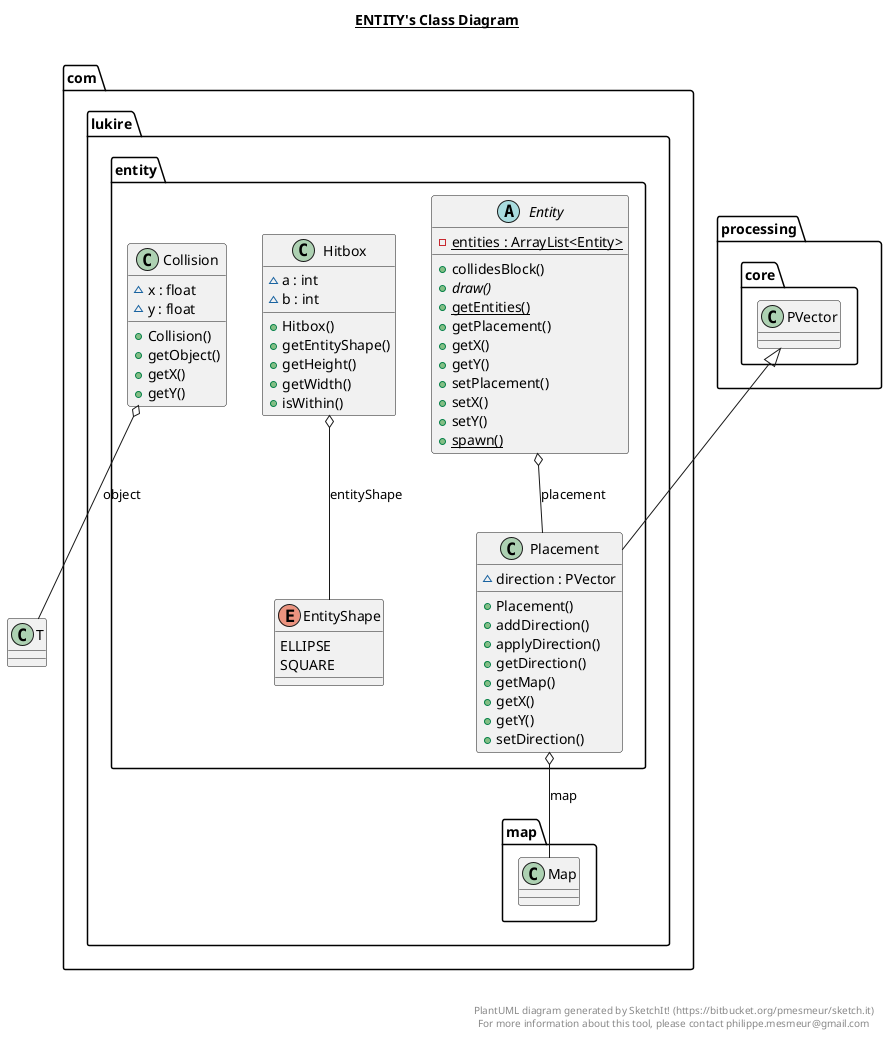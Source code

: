 @startuml

title __ENTITY's Class Diagram__\n

  namespace com.lukire.entity {
    class com.lukire.entity.Collision {
        ~ x : float
        ~ y : float
        + Collision()
        + getObject()
        + getX()
        + getY()
    }
  }
  

  namespace com.lukire.entity {
    abstract class com.lukire.entity.Entity {
        {static} - entities : ArrayList<Entity>
        + collidesBlock()
        {abstract} + draw()
        {static} + getEntities()
        + getPlacement()
        + getX()
        + getY()
        + setPlacement()
        + setX()
        + setY()
        {static} + spawn()
    }
  }
  

  namespace com.lukire.entity {
    enum EntityShape {
      ELLIPSE
      SQUARE
    }
  }
  

  namespace com.lukire.entity {
    class com.lukire.entity.Hitbox {
        ~ a : int
        ~ b : int
        + Hitbox()
        + getEntityShape()
        + getHeight()
        + getWidth()
        + isWithin()
    }
  }
  

  namespace com.lukire.entity {
    class com.lukire.entity.Placement {
        ~ direction : PVector
        + Placement()
        + addDirection()
        + applyDirection()
        + getDirection()
        + getMap()
        + getX()
        + getY()
        + setDirection()
    }
  }
  

  com.lukire.entity.Collision o-- T : object
  com.lukire.entity.Entity o-- com.lukire.entity.Placement : placement
  com.lukire.entity.Hitbox o-- com.lukire.entity.EntityShape : entityShape
  com.lukire.entity.Placement -up-|> processing.core.PVector
  com.lukire.entity.Placement o-- com.lukire.map.Map : map


right footer


PlantUML diagram generated by SketchIt! (https://bitbucket.org/pmesmeur/sketch.it)
For more information about this tool, please contact philippe.mesmeur@gmail.com
endfooter

@enduml
